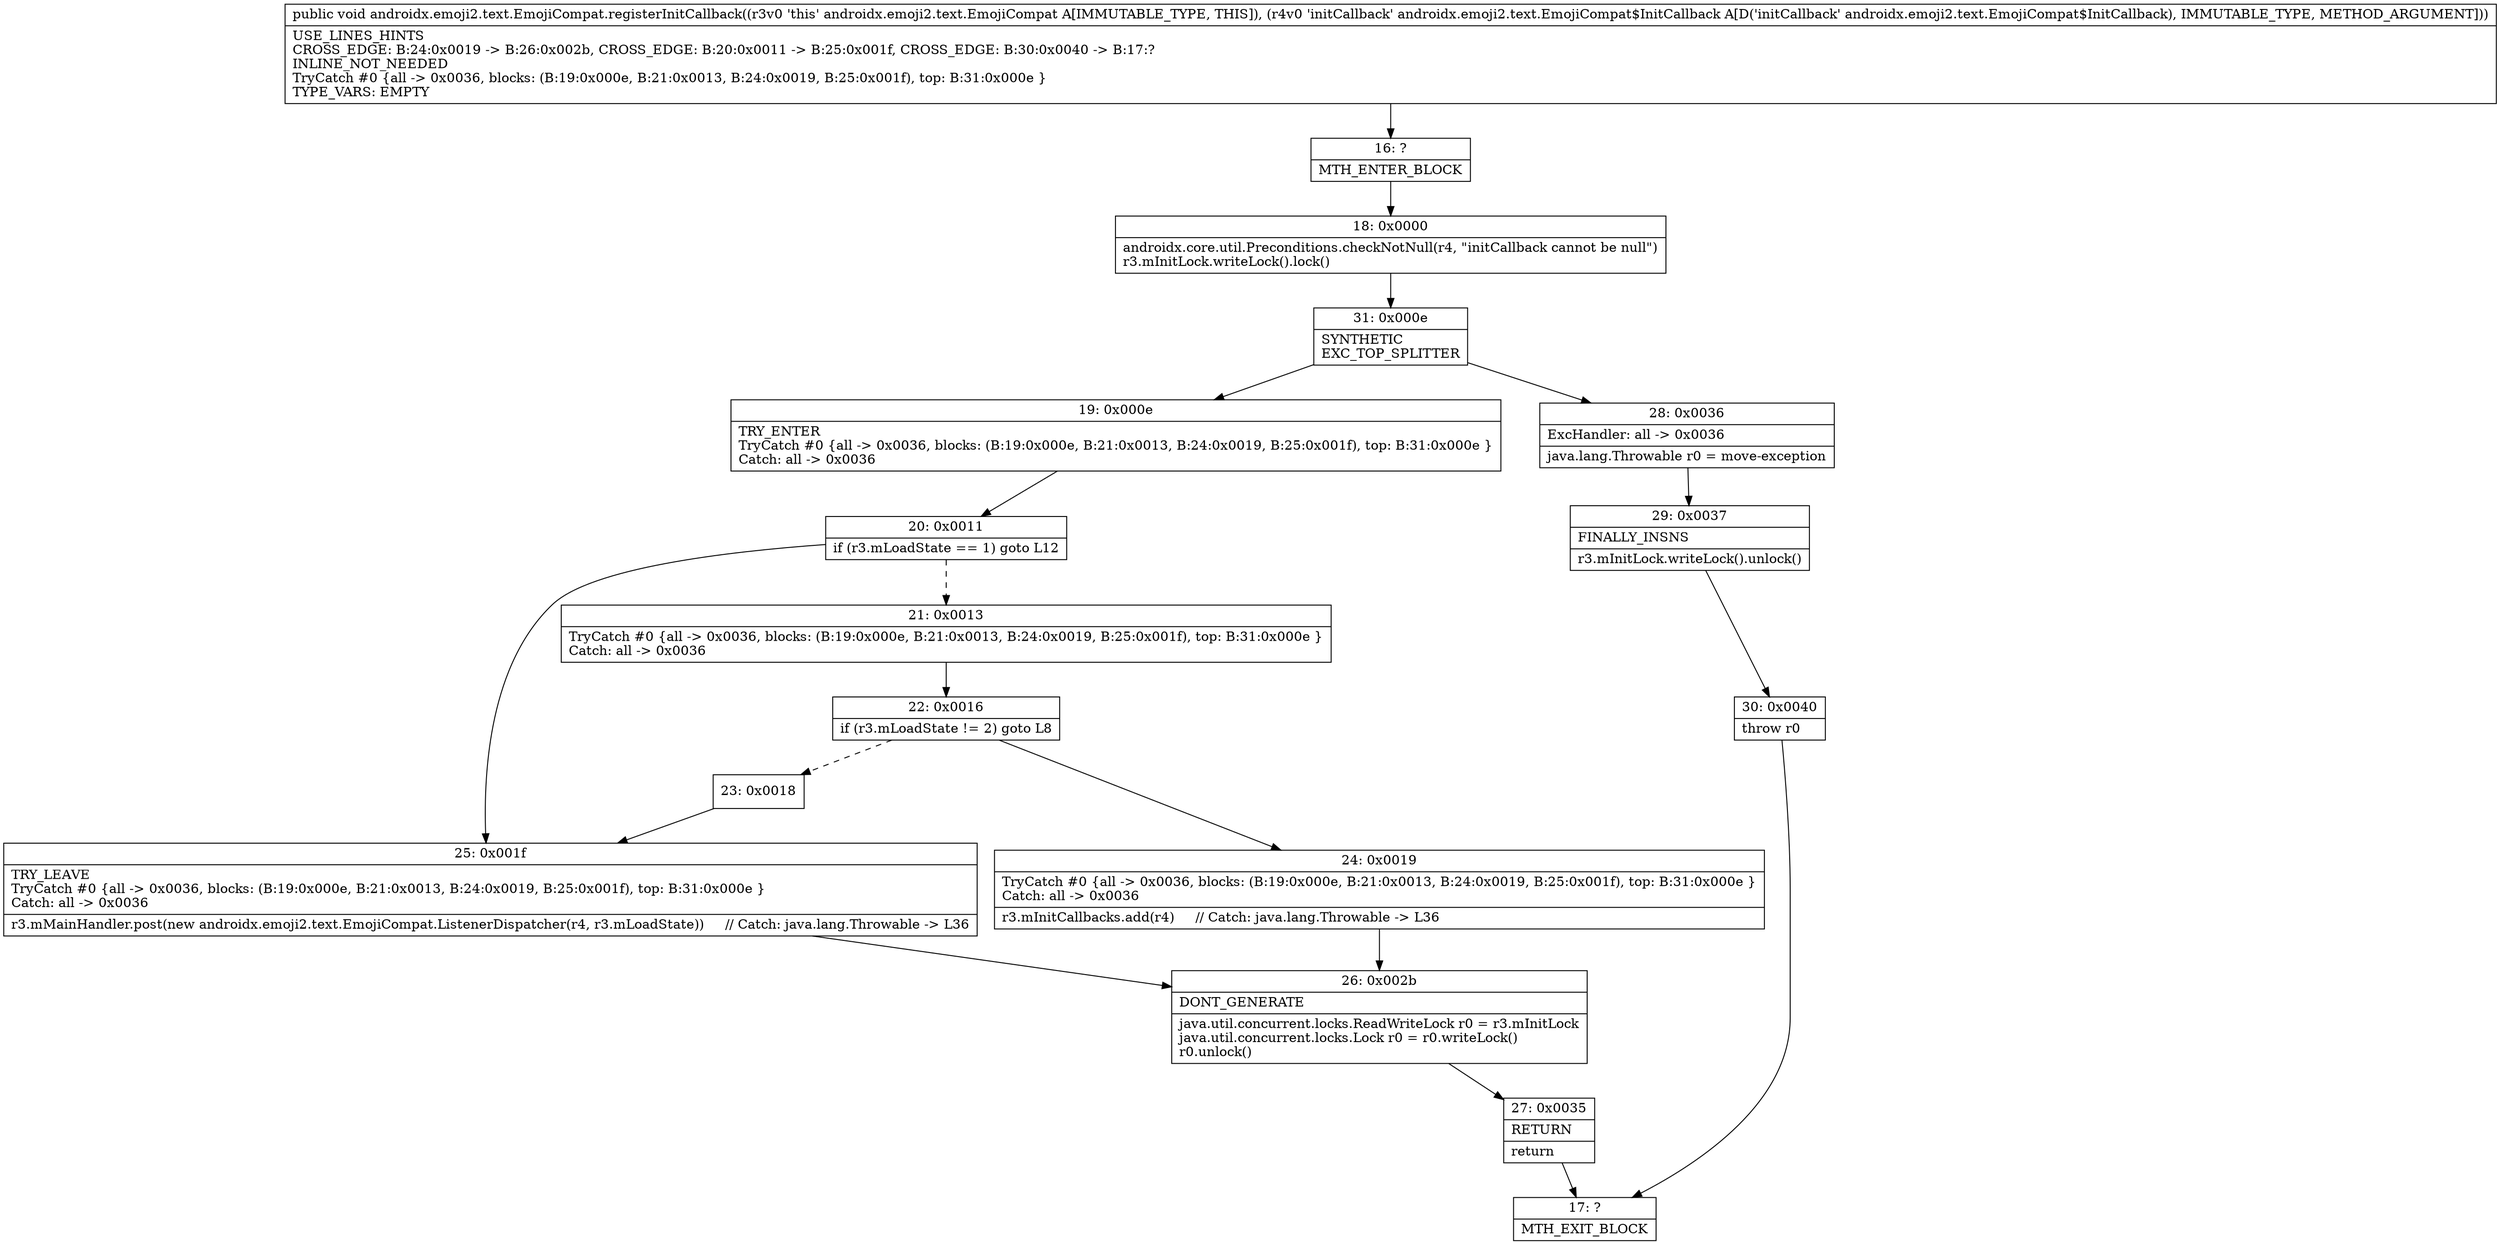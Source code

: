 digraph "CFG forandroidx.emoji2.text.EmojiCompat.registerInitCallback(Landroidx\/emoji2\/text\/EmojiCompat$InitCallback;)V" {
Node_16 [shape=record,label="{16\:\ ?|MTH_ENTER_BLOCK\l}"];
Node_18 [shape=record,label="{18\:\ 0x0000|androidx.core.util.Preconditions.checkNotNull(r4, \"initCallback cannot be null\")\lr3.mInitLock.writeLock().lock()\l}"];
Node_31 [shape=record,label="{31\:\ 0x000e|SYNTHETIC\lEXC_TOP_SPLITTER\l}"];
Node_19 [shape=record,label="{19\:\ 0x000e|TRY_ENTER\lTryCatch #0 \{all \-\> 0x0036, blocks: (B:19:0x000e, B:21:0x0013, B:24:0x0019, B:25:0x001f), top: B:31:0x000e \}\lCatch: all \-\> 0x0036\l}"];
Node_20 [shape=record,label="{20\:\ 0x0011|if (r3.mLoadState == 1) goto L12\l}"];
Node_21 [shape=record,label="{21\:\ 0x0013|TryCatch #0 \{all \-\> 0x0036, blocks: (B:19:0x000e, B:21:0x0013, B:24:0x0019, B:25:0x001f), top: B:31:0x000e \}\lCatch: all \-\> 0x0036\l}"];
Node_22 [shape=record,label="{22\:\ 0x0016|if (r3.mLoadState != 2) goto L8\l}"];
Node_23 [shape=record,label="{23\:\ 0x0018}"];
Node_24 [shape=record,label="{24\:\ 0x0019|TryCatch #0 \{all \-\> 0x0036, blocks: (B:19:0x000e, B:21:0x0013, B:24:0x0019, B:25:0x001f), top: B:31:0x000e \}\lCatch: all \-\> 0x0036\l|r3.mInitCallbacks.add(r4)     \/\/ Catch: java.lang.Throwable \-\> L36\l}"];
Node_26 [shape=record,label="{26\:\ 0x002b|DONT_GENERATE\l|java.util.concurrent.locks.ReadWriteLock r0 = r3.mInitLock\ljava.util.concurrent.locks.Lock r0 = r0.writeLock()\lr0.unlock()\l}"];
Node_27 [shape=record,label="{27\:\ 0x0035|RETURN\l|return\l}"];
Node_17 [shape=record,label="{17\:\ ?|MTH_EXIT_BLOCK\l}"];
Node_25 [shape=record,label="{25\:\ 0x001f|TRY_LEAVE\lTryCatch #0 \{all \-\> 0x0036, blocks: (B:19:0x000e, B:21:0x0013, B:24:0x0019, B:25:0x001f), top: B:31:0x000e \}\lCatch: all \-\> 0x0036\l|r3.mMainHandler.post(new androidx.emoji2.text.EmojiCompat.ListenerDispatcher(r4, r3.mLoadState))     \/\/ Catch: java.lang.Throwable \-\> L36\l}"];
Node_28 [shape=record,label="{28\:\ 0x0036|ExcHandler: all \-\> 0x0036\l|java.lang.Throwable r0 = move\-exception\l}"];
Node_29 [shape=record,label="{29\:\ 0x0037|FINALLY_INSNS\l|r3.mInitLock.writeLock().unlock()\l}"];
Node_30 [shape=record,label="{30\:\ 0x0040|throw r0\l}"];
MethodNode[shape=record,label="{public void androidx.emoji2.text.EmojiCompat.registerInitCallback((r3v0 'this' androidx.emoji2.text.EmojiCompat A[IMMUTABLE_TYPE, THIS]), (r4v0 'initCallback' androidx.emoji2.text.EmojiCompat$InitCallback A[D('initCallback' androidx.emoji2.text.EmojiCompat$InitCallback), IMMUTABLE_TYPE, METHOD_ARGUMENT]))  | USE_LINES_HINTS\lCROSS_EDGE: B:24:0x0019 \-\> B:26:0x002b, CROSS_EDGE: B:20:0x0011 \-\> B:25:0x001f, CROSS_EDGE: B:30:0x0040 \-\> B:17:?\lINLINE_NOT_NEEDED\lTryCatch #0 \{all \-\> 0x0036, blocks: (B:19:0x000e, B:21:0x0013, B:24:0x0019, B:25:0x001f), top: B:31:0x000e \}\lTYPE_VARS: EMPTY\l}"];
MethodNode -> Node_16;Node_16 -> Node_18;
Node_18 -> Node_31;
Node_31 -> Node_19;
Node_31 -> Node_28;
Node_19 -> Node_20;
Node_20 -> Node_21[style=dashed];
Node_20 -> Node_25;
Node_21 -> Node_22;
Node_22 -> Node_23[style=dashed];
Node_22 -> Node_24;
Node_23 -> Node_25;
Node_24 -> Node_26;
Node_26 -> Node_27;
Node_27 -> Node_17;
Node_25 -> Node_26;
Node_28 -> Node_29;
Node_29 -> Node_30;
Node_30 -> Node_17;
}

